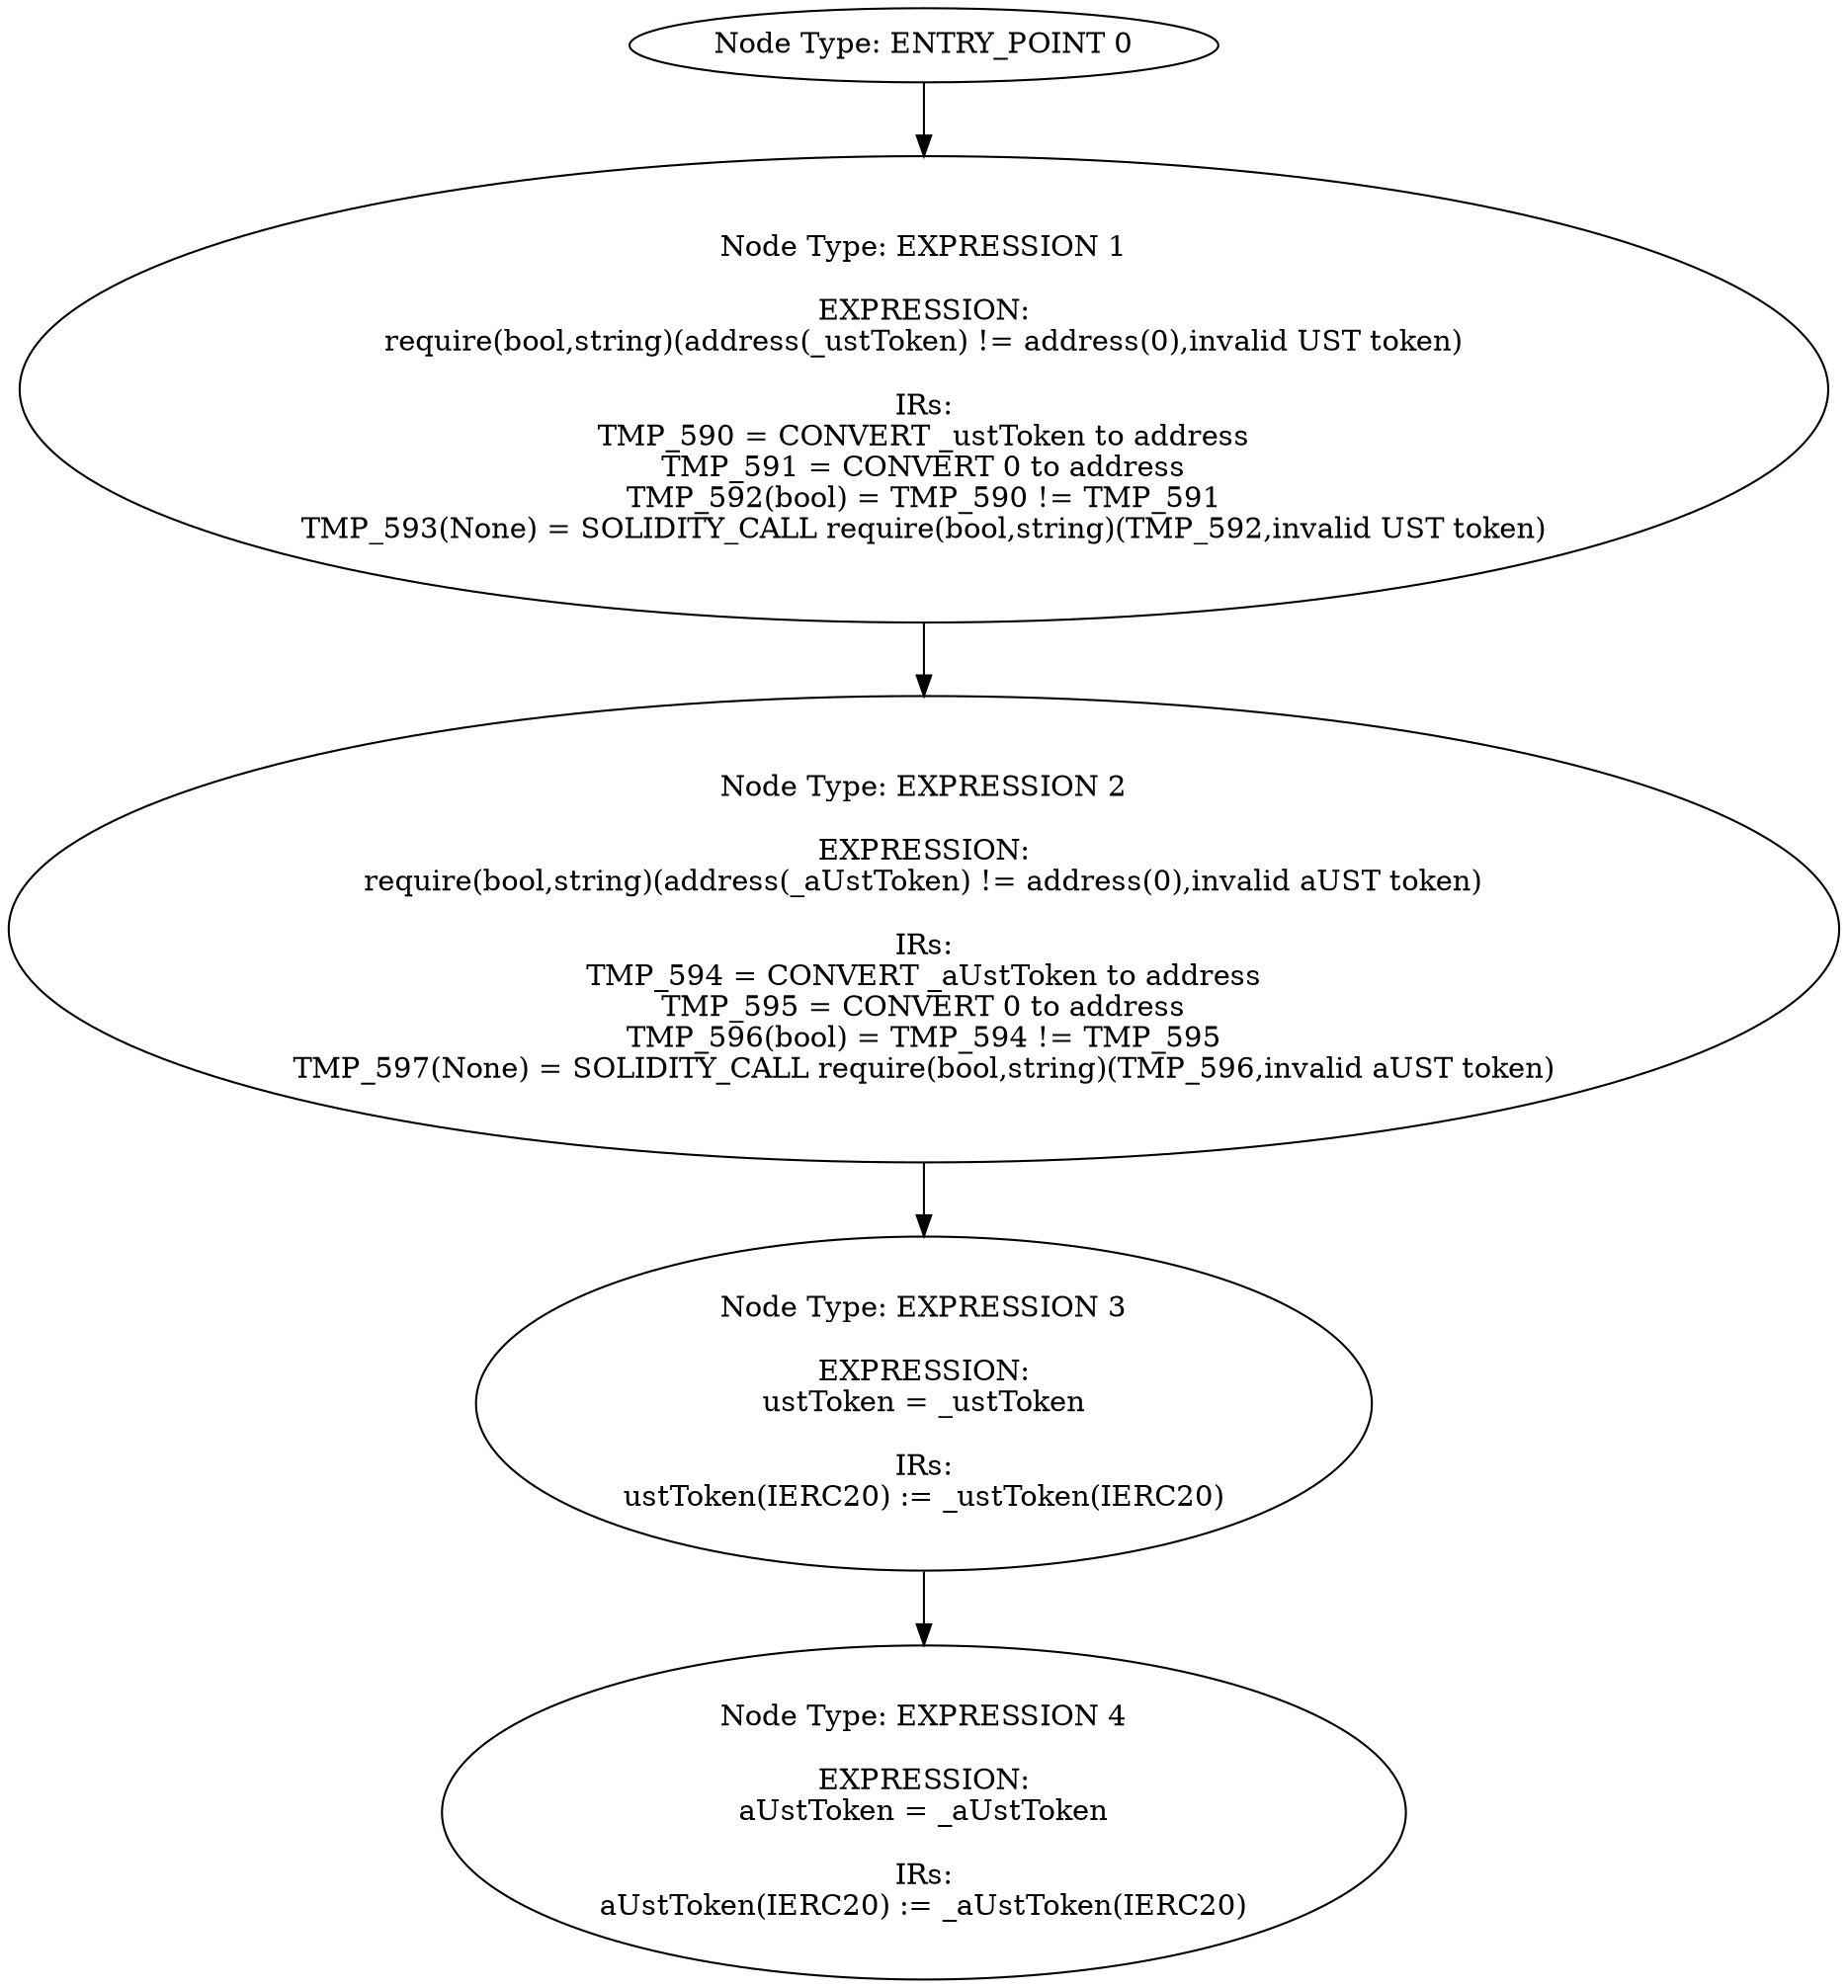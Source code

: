 digraph{
0[label="Node Type: ENTRY_POINT 0
"];
0->1;
1[label="Node Type: EXPRESSION 1

EXPRESSION:
require(bool,string)(address(_ustToken) != address(0),invalid UST token)

IRs:
TMP_590 = CONVERT _ustToken to address
TMP_591 = CONVERT 0 to address
TMP_592(bool) = TMP_590 != TMP_591
TMP_593(None) = SOLIDITY_CALL require(bool,string)(TMP_592,invalid UST token)"];
1->2;
2[label="Node Type: EXPRESSION 2

EXPRESSION:
require(bool,string)(address(_aUstToken) != address(0),invalid aUST token)

IRs:
TMP_594 = CONVERT _aUstToken to address
TMP_595 = CONVERT 0 to address
TMP_596(bool) = TMP_594 != TMP_595
TMP_597(None) = SOLIDITY_CALL require(bool,string)(TMP_596,invalid aUST token)"];
2->3;
3[label="Node Type: EXPRESSION 3

EXPRESSION:
ustToken = _ustToken

IRs:
ustToken(IERC20) := _ustToken(IERC20)"];
3->4;
4[label="Node Type: EXPRESSION 4

EXPRESSION:
aUstToken = _aUstToken

IRs:
aUstToken(IERC20) := _aUstToken(IERC20)"];
}
